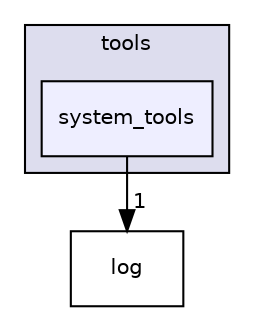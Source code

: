 digraph "source/dnt/tools/system_tools" {
  compound=true
  node [ fontsize="10", fontname="Helvetica"];
  edge [ labelfontsize="10", labelfontname="Helvetica"];
  subgraph clusterdir_5d0042f909018ce5a6e6ef6ccdf4504c {
    graph [ bgcolor="#ddddee", pencolor="black", label="tools" fontname="Helvetica", fontsize="10", URL="dir_5d0042f909018ce5a6e6ef6ccdf4504c.html"]
  dir_d6a9843aab13767025af60ec4570075c [shape=box, label="system_tools", style="filled", fillcolor="#eeeeff", pencolor="black", URL="dir_d6a9843aab13767025af60ec4570075c.html"];
  }
  dir_dbb7244feb3cdb1c511e7c2c3b70712a [shape=box label="log" URL="dir_dbb7244feb3cdb1c511e7c2c3b70712a.html"];
  dir_d6a9843aab13767025af60ec4570075c->dir_dbb7244feb3cdb1c511e7c2c3b70712a [headlabel="1", labeldistance=1.5 headhref="dir_000046_000043.html"];
}
